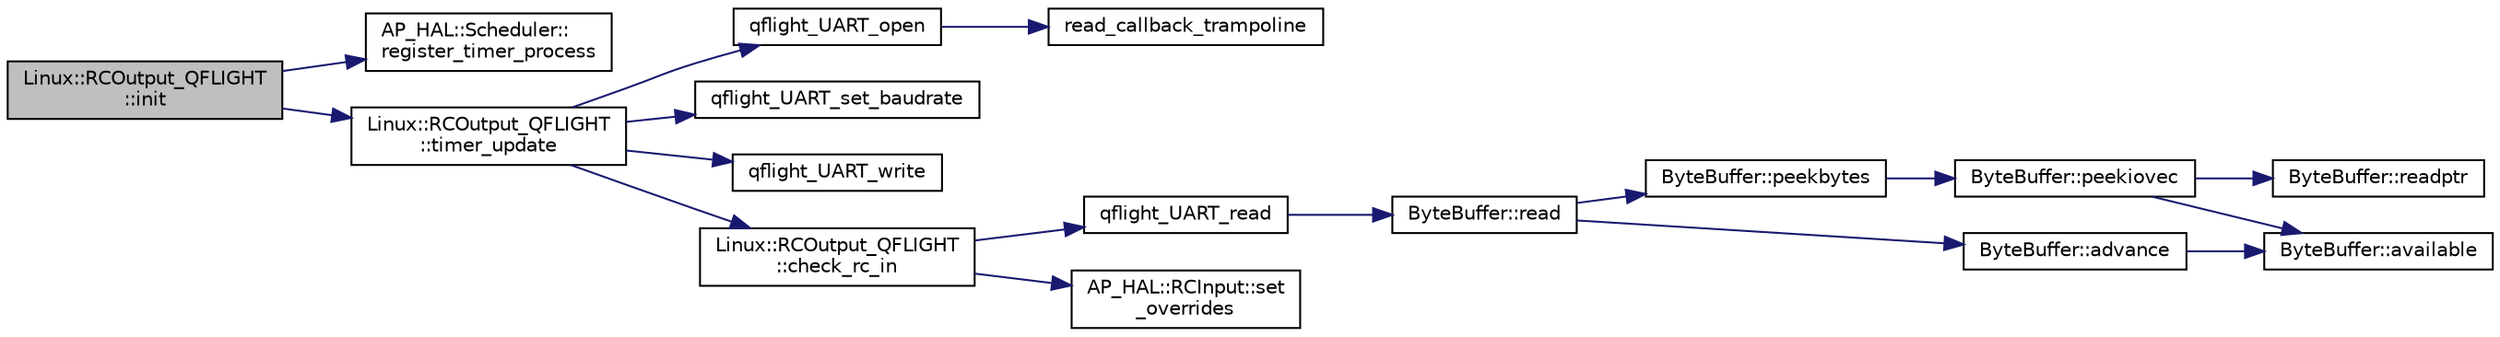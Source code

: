 digraph "Linux::RCOutput_QFLIGHT::init"
{
 // INTERACTIVE_SVG=YES
  edge [fontname="Helvetica",fontsize="10",labelfontname="Helvetica",labelfontsize="10"];
  node [fontname="Helvetica",fontsize="10",shape=record];
  rankdir="LR";
  Node1 [label="Linux::RCOutput_QFLIGHT\l::init",height=0.2,width=0.4,color="black", fillcolor="grey75", style="filled", fontcolor="black"];
  Node1 -> Node2 [color="midnightblue",fontsize="10",style="solid",fontname="Helvetica"];
  Node2 [label="AP_HAL::Scheduler::\lregister_timer_process",height=0.2,width=0.4,color="black", fillcolor="white", style="filled",URL="$classAP__HAL_1_1Scheduler.html#ac2c4230957d5dbd3c2fd104af2794b4f"];
  Node1 -> Node3 [color="midnightblue",fontsize="10",style="solid",fontname="Helvetica"];
  Node3 [label="Linux::RCOutput_QFLIGHT\l::timer_update",height=0.2,width=0.4,color="black", fillcolor="white", style="filled",URL="$classLinux_1_1RCOutput__QFLIGHT.html#a64d58bdf6d5b5442ba135c1ca2bb6f2a"];
  Node3 -> Node4 [color="midnightblue",fontsize="10",style="solid",fontname="Helvetica"];
  Node4 [label="qflight_UART_open",height=0.2,width=0.4,color="black", fillcolor="white", style="filled",URL="$dsp__functions_8cpp.html#a177be6e343a33f5256ee06db93778cdf"];
  Node4 -> Node5 [color="midnightblue",fontsize="10",style="solid",fontname="Helvetica"];
  Node5 [label="read_callback_trampoline",height=0.2,width=0.4,color="black", fillcolor="white", style="filled",URL="$dsp__functions_8cpp.html#a56b1a6e29c41db8ac7c6cd2908adb540"];
  Node3 -> Node6 [color="midnightblue",fontsize="10",style="solid",fontname="Helvetica"];
  Node6 [label="qflight_UART_set_baudrate",height=0.2,width=0.4,color="black", fillcolor="white", style="filled",URL="$dsp__functions_8cpp.html#a2b5db801f528e7243d1f4f21c62b17bb"];
  Node3 -> Node7 [color="midnightblue",fontsize="10",style="solid",fontname="Helvetica"];
  Node7 [label="qflight_UART_write",height=0.2,width=0.4,color="black", fillcolor="white", style="filled",URL="$dsp__functions_8cpp.html#a50128734c8a19a76312d7c16f9a75368"];
  Node3 -> Node8 [color="midnightblue",fontsize="10",style="solid",fontname="Helvetica"];
  Node8 [label="Linux::RCOutput_QFLIGHT\l::check_rc_in",height=0.2,width=0.4,color="black", fillcolor="white", style="filled",URL="$classLinux_1_1RCOutput__QFLIGHT.html#a260db9d7c9be3822fb10ef9c58b8cd2e"];
  Node8 -> Node9 [color="midnightblue",fontsize="10",style="solid",fontname="Helvetica"];
  Node9 [label="qflight_UART_read",height=0.2,width=0.4,color="black", fillcolor="white", style="filled",URL="$dsp__functions_8cpp.html#a817bbece03d64fa186d8526978a8a5ad"];
  Node9 -> Node10 [color="midnightblue",fontsize="10",style="solid",fontname="Helvetica"];
  Node10 [label="ByteBuffer::read",height=0.2,width=0.4,color="black", fillcolor="white", style="filled",URL="$classByteBuffer.html#ac9f5cce862fd90705d27cf1d7ba24ebc"];
  Node10 -> Node11 [color="midnightblue",fontsize="10",style="solid",fontname="Helvetica"];
  Node11 [label="ByteBuffer::peekbytes",height=0.2,width=0.4,color="black", fillcolor="white", style="filled",URL="$classByteBuffer.html#af34d398a28a23bf19cad598487eeb54d"];
  Node11 -> Node12 [color="midnightblue",fontsize="10",style="solid",fontname="Helvetica"];
  Node12 [label="ByteBuffer::peekiovec",height=0.2,width=0.4,color="black", fillcolor="white", style="filled",URL="$classByteBuffer.html#a413289b6d4cc7f9550b9c75dc7e886d5"];
  Node12 -> Node13 [color="midnightblue",fontsize="10",style="solid",fontname="Helvetica"];
  Node13 [label="ByteBuffer::available",height=0.2,width=0.4,color="black", fillcolor="white", style="filled",URL="$classByteBuffer.html#aacbc04305e267a33a431f8736f8d0d5d"];
  Node12 -> Node14 [color="midnightblue",fontsize="10",style="solid",fontname="Helvetica"];
  Node14 [label="ByteBuffer::readptr",height=0.2,width=0.4,color="black", fillcolor="white", style="filled",URL="$classByteBuffer.html#ac8877785d9931ae293a216b46951b4a1"];
  Node10 -> Node15 [color="midnightblue",fontsize="10",style="solid",fontname="Helvetica"];
  Node15 [label="ByteBuffer::advance",height=0.2,width=0.4,color="black", fillcolor="white", style="filled",URL="$classByteBuffer.html#a876a74665a4f4358cf2a57941543d0d6"];
  Node15 -> Node13 [color="midnightblue",fontsize="10",style="solid",fontname="Helvetica"];
  Node8 -> Node16 [color="midnightblue",fontsize="10",style="solid",fontname="Helvetica"];
  Node16 [label="AP_HAL::RCInput::set\l_overrides",height=0.2,width=0.4,color="black", fillcolor="white", style="filled",URL="$classAP__HAL_1_1RCInput.html#a0989c5ca271631fe655c047d4a022a3d"];
}
